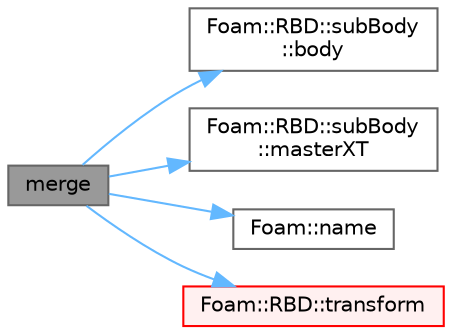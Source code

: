 digraph "merge"
{
 // LATEX_PDF_SIZE
  bgcolor="transparent";
  edge [fontname=Helvetica,fontsize=10,labelfontname=Helvetica,labelfontsize=10];
  node [fontname=Helvetica,fontsize=10,shape=box,height=0.2,width=0.4];
  rankdir="LR";
  Node1 [id="Node000001",label="merge",height=0.2,width=0.4,color="gray40", fillcolor="grey60", style="filled", fontcolor="black",tooltip=" "];
  Node1 -> Node2 [id="edge1_Node000001_Node000002",color="steelblue1",style="solid",tooltip=" "];
  Node2 [id="Node000002",label="Foam::RBD::subBody\l::body",height=0.2,width=0.4,color="grey40", fillcolor="white", style="filled",URL="$classFoam_1_1RBD_1_1subBody.html#abeec162634ded0045686a62cd8e9d66c",tooltip=" "];
  Node1 -> Node3 [id="edge2_Node000001_Node000003",color="steelblue1",style="solid",tooltip=" "];
  Node3 [id="Node000003",label="Foam::RBD::subBody\l::masterXT",height=0.2,width=0.4,color="grey40", fillcolor="white", style="filled",URL="$classFoam_1_1RBD_1_1subBody.html#a7481b09a7785900fa0f016803537220f",tooltip=" "];
  Node1 -> Node4 [id="edge3_Node000001_Node000004",color="steelblue1",style="solid",tooltip=" "];
  Node4 [id="Node000004",label="Foam::name",height=0.2,width=0.4,color="grey40", fillcolor="white", style="filled",URL="$namespaceFoam.html#accde1bf3e2a4105cca868012a680afbe",tooltip=" "];
  Node1 -> Node5 [id="edge4_Node000001_Node000005",color="steelblue1",style="solid",tooltip=" "];
  Node5 [id="Node000005",label="Foam::RBD::transform",height=0.2,width=0.4,color="red", fillcolor="#FFF0F0", style="filled",URL="$namespaceFoam_1_1RBD.html#a5096c1605bd549e19205359f2f1fa426",tooltip=" "];
}
